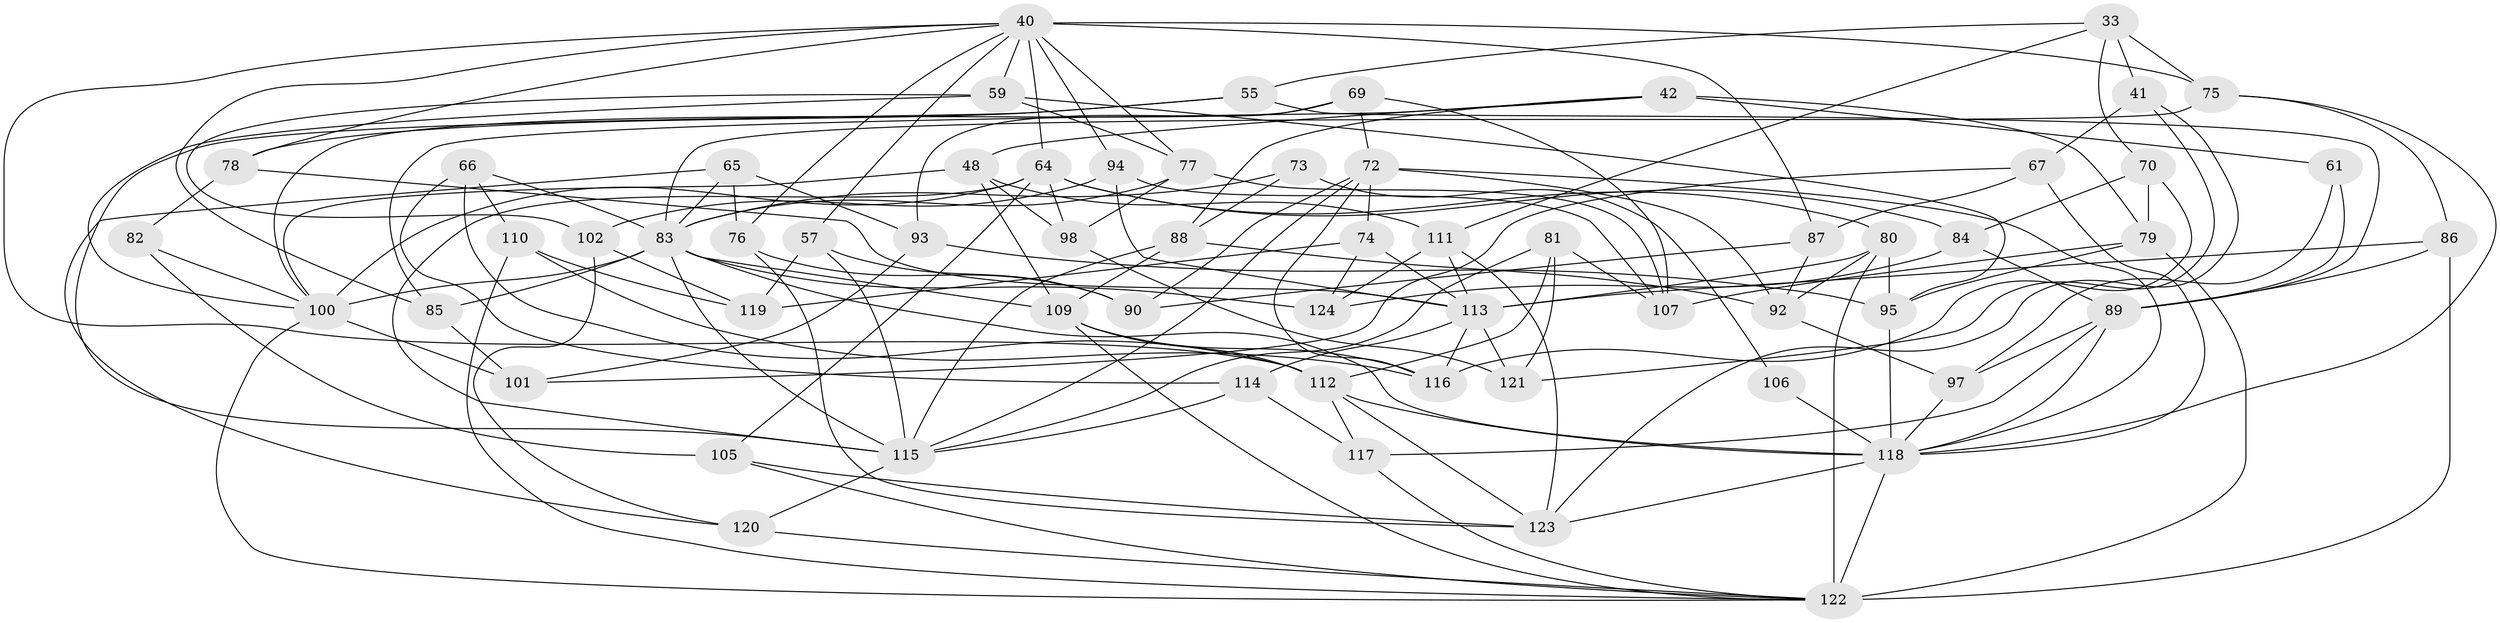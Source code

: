// original degree distribution, {4: 1.0}
// Generated by graph-tools (version 1.1) at 2025/58/03/09/25 04:58:58]
// undirected, 62 vertices, 157 edges
graph export_dot {
graph [start="1"]
  node [color=gray90,style=filled];
  33 [super="+3"];
  40 [super="+11+23+28+31"];
  41 [super="+8"];
  42 [super="+30"];
  48 [super="+38"];
  55;
  57;
  59 [super="+22"];
  61;
  64 [super="+10+12+13"];
  65;
  66;
  67;
  69;
  70;
  72 [super="+20+35"];
  73 [super="+34"];
  74;
  75 [super="+63"];
  76;
  77 [super="+68"];
  78;
  79 [super="+47"];
  80 [super="+17+51"];
  81;
  82;
  83 [super="+2+32+7+60"];
  84 [super="+39"];
  85;
  86 [super="+14"];
  87;
  88 [super="+6"];
  89 [super="+54"];
  90;
  92 [super="+19"];
  93;
  94;
  95 [super="+36"];
  97;
  98;
  100 [super="+29+71"];
  101;
  102;
  105 [super="+44"];
  106;
  107 [super="+5"];
  109 [super="+104+103"];
  110;
  111 [super="+45"];
  112 [super="+27+56"];
  113 [super="+96+43"];
  114;
  115 [super="+16+58+91+62"];
  116 [super="+108"];
  117;
  118 [super="+52+46"];
  119;
  120;
  121;
  122 [super="+4+99"];
  123 [super="+50+21"];
  124;
  33 -- 70;
  33 -- 41 [weight=2];
  33 -- 55;
  33 -- 111;
  33 -- 75;
  40 -- 85;
  40 -- 57;
  40 -- 76;
  40 -- 64;
  40 -- 78;
  40 -- 94;
  40 -- 112;
  40 -- 77;
  40 -- 59;
  40 -- 75 [weight=2];
  40 -- 87;
  41 -- 67;
  41 -- 123 [weight=2];
  41 -- 121;
  42 -- 61 [weight=2];
  42 -- 85;
  42 -- 88;
  42 -- 48;
  42 -- 79;
  48 -- 111 [weight=2];
  48 -- 98;
  48 -- 109;
  48 -- 100;
  55 -- 78;
  55 -- 115;
  55 -- 89;
  57 -- 90;
  57 -- 119;
  57 -- 115;
  59 -- 102;
  59 -- 95;
  59 -- 77 [weight=2];
  59 -- 100;
  61 -- 97;
  61 -- 89;
  64 -- 115 [weight=2];
  64 -- 98;
  64 -- 105;
  64 -- 100;
  64 -- 84 [weight=2];
  64 -- 80 [weight=2];
  65 -- 120;
  65 -- 76;
  65 -- 83;
  65 -- 93;
  66 -- 114;
  66 -- 110;
  66 -- 112;
  66 -- 83;
  67 -- 87;
  67 -- 101;
  67 -- 118;
  69 -- 93;
  69 -- 107;
  69 -- 72;
  69 -- 100;
  70 -- 84;
  70 -- 116;
  70 -- 79;
  72 -- 118 [weight=2];
  72 -- 92;
  72 -- 74;
  72 -- 90;
  72 -- 115;
  72 -- 116;
  73 -- 106 [weight=2];
  73 -- 83 [weight=3];
  73 -- 88;
  74 -- 124;
  74 -- 119;
  74 -- 113;
  75 -- 86;
  75 -- 83;
  75 -- 118;
  76 -- 90;
  76 -- 123;
  77 -- 98;
  77 -- 107;
  77 -- 83;
  78 -- 82;
  78 -- 113;
  79 -- 107 [weight=2];
  79 -- 95;
  79 -- 122;
  80 -- 95 [weight=2];
  80 -- 122 [weight=2];
  80 -- 92;
  80 -- 113;
  81 -- 107;
  81 -- 121;
  81 -- 115;
  81 -- 112;
  82 -- 105 [weight=2];
  82 -- 100;
  83 -- 85;
  83 -- 115 [weight=3];
  83 -- 124;
  83 -- 109 [weight=2];
  83 -- 118;
  83 -- 100;
  84 -- 124;
  84 -- 89 [weight=2];
  85 -- 101;
  86 -- 122 [weight=3];
  86 -- 113;
  86 -- 89;
  87 -- 90;
  87 -- 92;
  88 -- 92 [weight=2];
  88 -- 115;
  88 -- 109;
  89 -- 117;
  89 -- 97;
  89 -- 118;
  92 -- 97;
  93 -- 95;
  93 -- 101;
  94 -- 102;
  94 -- 107;
  94 -- 113;
  95 -- 118;
  97 -- 118;
  98 -- 121;
  100 -- 122;
  100 -- 101;
  102 -- 120;
  102 -- 119;
  105 -- 123 [weight=2];
  105 -- 122;
  106 -- 118 [weight=2];
  109 -- 122;
  109 -- 112 [weight=2];
  109 -- 116;
  110 -- 119;
  110 -- 116;
  110 -- 122;
  111 -- 123;
  111 -- 113;
  111 -- 124;
  112 -- 118;
  112 -- 123;
  112 -- 117;
  113 -- 114;
  113 -- 116 [weight=2];
  113 -- 121;
  114 -- 115;
  114 -- 117;
  115 -- 120;
  117 -- 122;
  118 -- 122 [weight=2];
  118 -- 123;
  120 -- 122;
}
